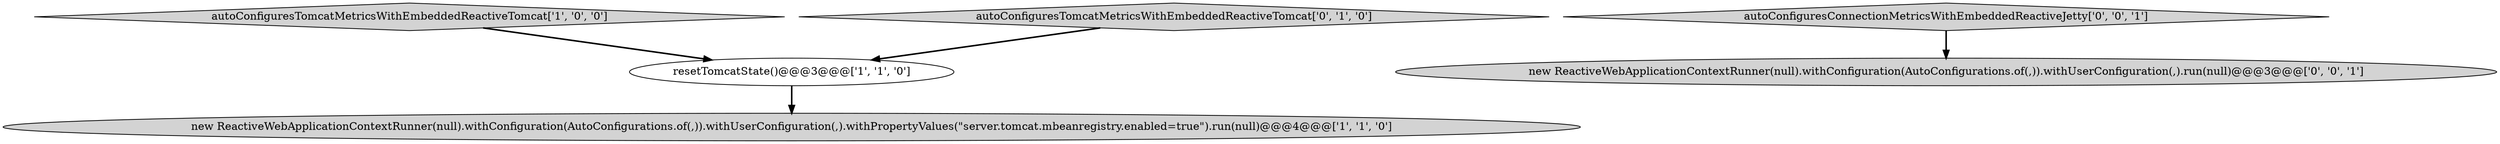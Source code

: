 digraph {
2 [style = filled, label = "resetTomcatState()@@@3@@@['1', '1', '0']", fillcolor = white, shape = ellipse image = "AAA0AAABBB1BBB"];
1 [style = filled, label = "new ReactiveWebApplicationContextRunner(null).withConfiguration(AutoConfigurations.of(,)).withUserConfiguration(,).withPropertyValues(\"server.tomcat.mbeanregistry.enabled=true\").run(null)@@@4@@@['1', '1', '0']", fillcolor = lightgray, shape = ellipse image = "AAA0AAABBB1BBB"];
0 [style = filled, label = "autoConfiguresTomcatMetricsWithEmbeddedReactiveTomcat['1', '0', '0']", fillcolor = lightgray, shape = diamond image = "AAA0AAABBB1BBB"];
4 [style = filled, label = "autoConfiguresConnectionMetricsWithEmbeddedReactiveJetty['0', '0', '1']", fillcolor = lightgray, shape = diamond image = "AAA0AAABBB3BBB"];
3 [style = filled, label = "autoConfiguresTomcatMetricsWithEmbeddedReactiveTomcat['0', '1', '0']", fillcolor = lightgray, shape = diamond image = "AAA0AAABBB2BBB"];
5 [style = filled, label = "new ReactiveWebApplicationContextRunner(null).withConfiguration(AutoConfigurations.of(,)).withUserConfiguration(,).run(null)@@@3@@@['0', '0', '1']", fillcolor = lightgray, shape = ellipse image = "AAA0AAABBB3BBB"];
4->5 [style = bold, label=""];
0->2 [style = bold, label=""];
3->2 [style = bold, label=""];
2->1 [style = bold, label=""];
}
